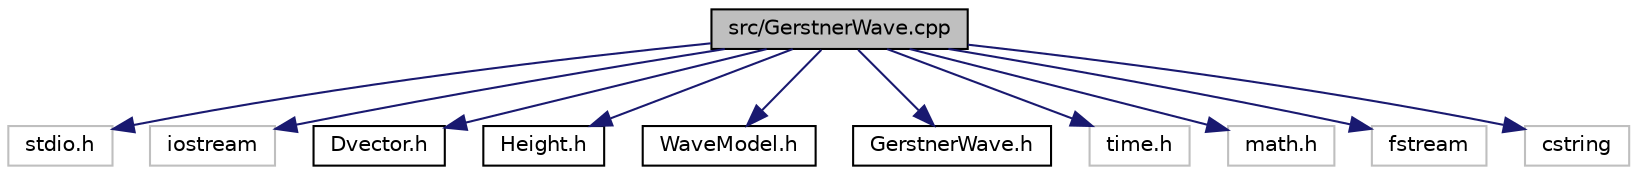 digraph "src/GerstnerWave.cpp"
{
  edge [fontname="Helvetica",fontsize="10",labelfontname="Helvetica",labelfontsize="10"];
  node [fontname="Helvetica",fontsize="10",shape=record];
  Node1 [label="src/GerstnerWave.cpp",height=0.2,width=0.4,color="black", fillcolor="grey75", style="filled", fontcolor="black"];
  Node1 -> Node2 [color="midnightblue",fontsize="10",style="solid",fontname="Helvetica"];
  Node2 [label="stdio.h",height=0.2,width=0.4,color="grey75", fillcolor="white", style="filled"];
  Node1 -> Node3 [color="midnightblue",fontsize="10",style="solid",fontname="Helvetica"];
  Node3 [label="iostream",height=0.2,width=0.4,color="grey75", fillcolor="white", style="filled"];
  Node1 -> Node4 [color="midnightblue",fontsize="10",style="solid",fontname="Helvetica"];
  Node4 [label="Dvector.h",height=0.2,width=0.4,color="black", fillcolor="white", style="filled",URL="$_dvector_8h.html"];
  Node1 -> Node5 [color="midnightblue",fontsize="10",style="solid",fontname="Helvetica"];
  Node5 [label="Height.h",height=0.2,width=0.4,color="black", fillcolor="white", style="filled",URL="$_height_8h.html"];
  Node1 -> Node6 [color="midnightblue",fontsize="10",style="solid",fontname="Helvetica"];
  Node6 [label="WaveModel.h",height=0.2,width=0.4,color="black", fillcolor="white", style="filled",URL="$_wave_model_8h.html"];
  Node1 -> Node7 [color="midnightblue",fontsize="10",style="solid",fontname="Helvetica"];
  Node7 [label="GerstnerWave.h",height=0.2,width=0.4,color="black", fillcolor="white", style="filled",URL="$_gerstner_wave_8h.html"];
  Node1 -> Node8 [color="midnightblue",fontsize="10",style="solid",fontname="Helvetica"];
  Node8 [label="time.h",height=0.2,width=0.4,color="grey75", fillcolor="white", style="filled"];
  Node1 -> Node9 [color="midnightblue",fontsize="10",style="solid",fontname="Helvetica"];
  Node9 [label="math.h",height=0.2,width=0.4,color="grey75", fillcolor="white", style="filled"];
  Node1 -> Node10 [color="midnightblue",fontsize="10",style="solid",fontname="Helvetica"];
  Node10 [label="fstream",height=0.2,width=0.4,color="grey75", fillcolor="white", style="filled"];
  Node1 -> Node11 [color="midnightblue",fontsize="10",style="solid",fontname="Helvetica"];
  Node11 [label="cstring",height=0.2,width=0.4,color="grey75", fillcolor="white", style="filled"];
}
